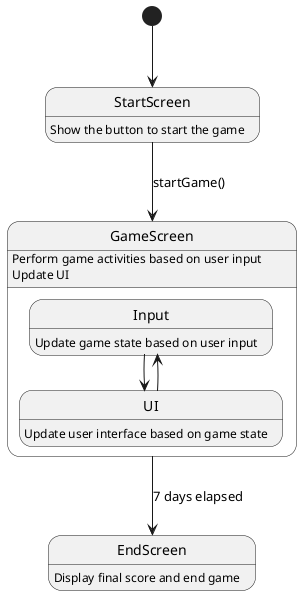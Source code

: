 @startuml

state StartScreen: Show the button to start the game

state GameScreen{
    
    GameScreen: Perform game activities based on user input
    GameScreen: Update UI
    Input: Update game state based on user input
    UI: Update user interface based on game state

    Input --> UI
    UI --> Input

}

state EndScreen: Display final score and end game

[*] --> StartScreen
StartScreen --> GameScreen: startGame()
GameScreen --> EndScreen: 7 days elapsed

@enduml